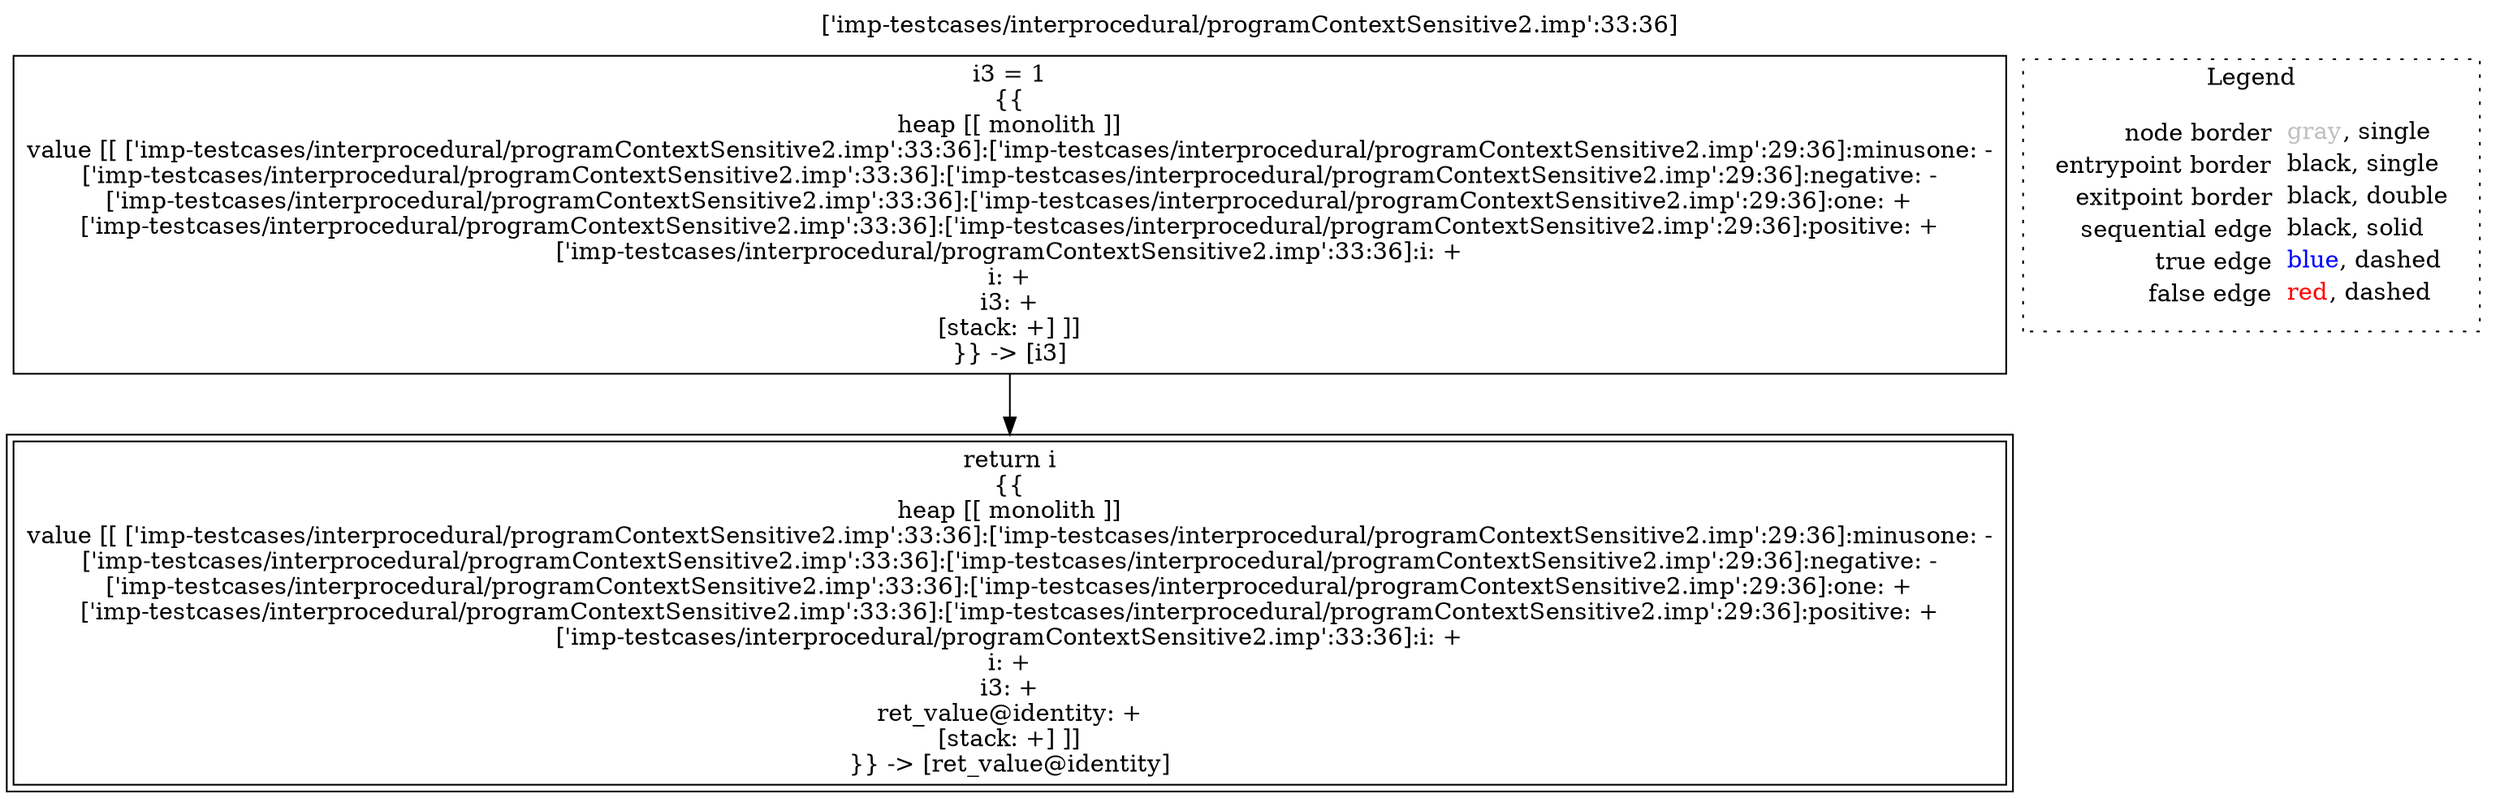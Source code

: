 digraph {
	labelloc="t";
	label="['imp-testcases/interprocedural/programContextSensitive2.imp':33:36]";
	"node0" [shape="rect",color="black",label=<i3 = 1<BR/>{{<BR/>heap [[ monolith ]]<BR/>value [[ ['imp-testcases/interprocedural/programContextSensitive2.imp':33:36]:['imp-testcases/interprocedural/programContextSensitive2.imp':29:36]:minusone: -<BR/>['imp-testcases/interprocedural/programContextSensitive2.imp':33:36]:['imp-testcases/interprocedural/programContextSensitive2.imp':29:36]:negative: -<BR/>['imp-testcases/interprocedural/programContextSensitive2.imp':33:36]:['imp-testcases/interprocedural/programContextSensitive2.imp':29:36]:one: +<BR/>['imp-testcases/interprocedural/programContextSensitive2.imp':33:36]:['imp-testcases/interprocedural/programContextSensitive2.imp':29:36]:positive: +<BR/>['imp-testcases/interprocedural/programContextSensitive2.imp':33:36]:i: +<BR/>i: +<BR/>i3: +<BR/>[stack: +] ]]<BR/>}} -&gt; [i3]>];
	"node1" [shape="rect",color="black",peripheries="2",label=<return i<BR/>{{<BR/>heap [[ monolith ]]<BR/>value [[ ['imp-testcases/interprocedural/programContextSensitive2.imp':33:36]:['imp-testcases/interprocedural/programContextSensitive2.imp':29:36]:minusone: -<BR/>['imp-testcases/interprocedural/programContextSensitive2.imp':33:36]:['imp-testcases/interprocedural/programContextSensitive2.imp':29:36]:negative: -<BR/>['imp-testcases/interprocedural/programContextSensitive2.imp':33:36]:['imp-testcases/interprocedural/programContextSensitive2.imp':29:36]:one: +<BR/>['imp-testcases/interprocedural/programContextSensitive2.imp':33:36]:['imp-testcases/interprocedural/programContextSensitive2.imp':29:36]:positive: +<BR/>['imp-testcases/interprocedural/programContextSensitive2.imp':33:36]:i: +<BR/>i: +<BR/>i3: +<BR/>ret_value@identity: +<BR/>[stack: +] ]]<BR/>}} -&gt; [ret_value@identity]>];
	"node0" -> "node1" [color="black"];
subgraph cluster_legend {
	label="Legend";
	style=dotted;
	node [shape=plaintext];
	"legend" [label=<<table border="0" cellpadding="2" cellspacing="0" cellborder="0"><tr><td align="right">node border&nbsp;</td><td align="left"><font color="gray">gray</font>, single</td></tr><tr><td align="right">entrypoint border&nbsp;</td><td align="left"><font color="black">black</font>, single</td></tr><tr><td align="right">exitpoint border&nbsp;</td><td align="left"><font color="black">black</font>, double</td></tr><tr><td align="right">sequential edge&nbsp;</td><td align="left"><font color="black">black</font>, solid</td></tr><tr><td align="right">true edge&nbsp;</td><td align="left"><font color="blue">blue</font>, dashed</td></tr><tr><td align="right">false edge&nbsp;</td><td align="left"><font color="red">red</font>, dashed</td></tr></table>>];
}

}
